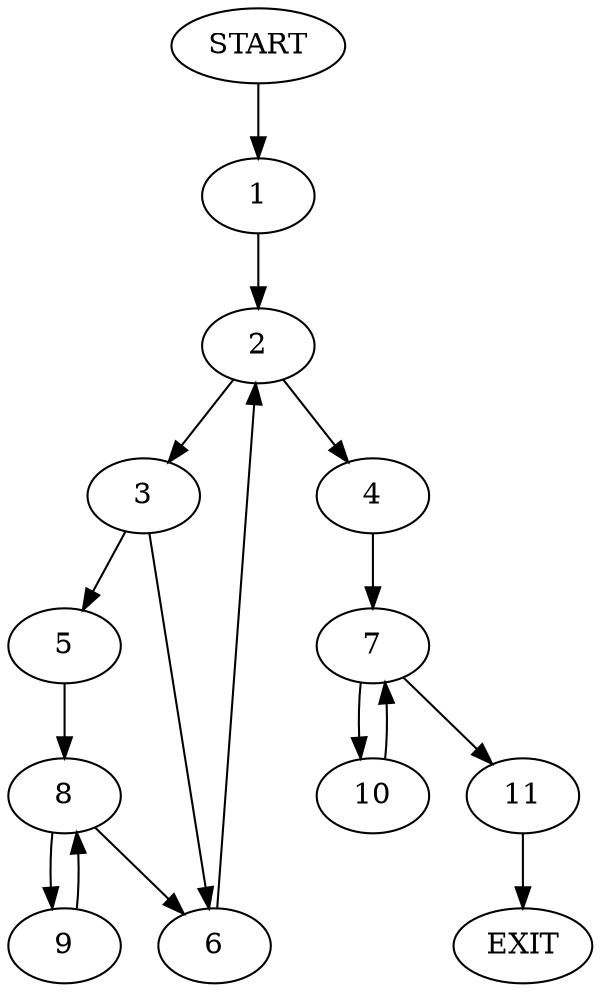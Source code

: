 digraph {
0 [label="START"]
12 [label="EXIT"]
0 -> 1
1 -> 2
2 -> 3
2 -> 4
3 -> 5
3 -> 6
4 -> 7
5 -> 8
6 -> 2
8 -> 9
8 -> 6
9 -> 8
7 -> 10
7 -> 11
11 -> 12
10 -> 7
}
